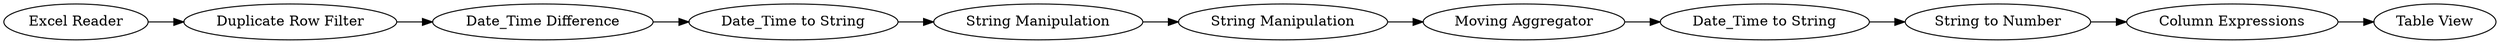digraph {
	8 -> 9
	3 -> 8
	14 -> 18
	13 -> 14
	18 -> 17
	19 -> 20
	17 -> 19
	9 -> 13
	1 -> 2
	2 -> 3
	13 [label="String Manipulation"]
	20 [label="Table View"]
	1 [label="Excel Reader"]
	9 [label="String Manipulation"]
	18 [label="Date_Time to String"]
	8 [label="Date_Time to String"]
	14 [label="Moving Aggregator"]
	17 [label="String to Number"]
	3 [label="Date_Time Difference"]
	2 [label="Duplicate Row Filter"]
	19 [label="Column Expressions"]
	rankdir=LR
}

